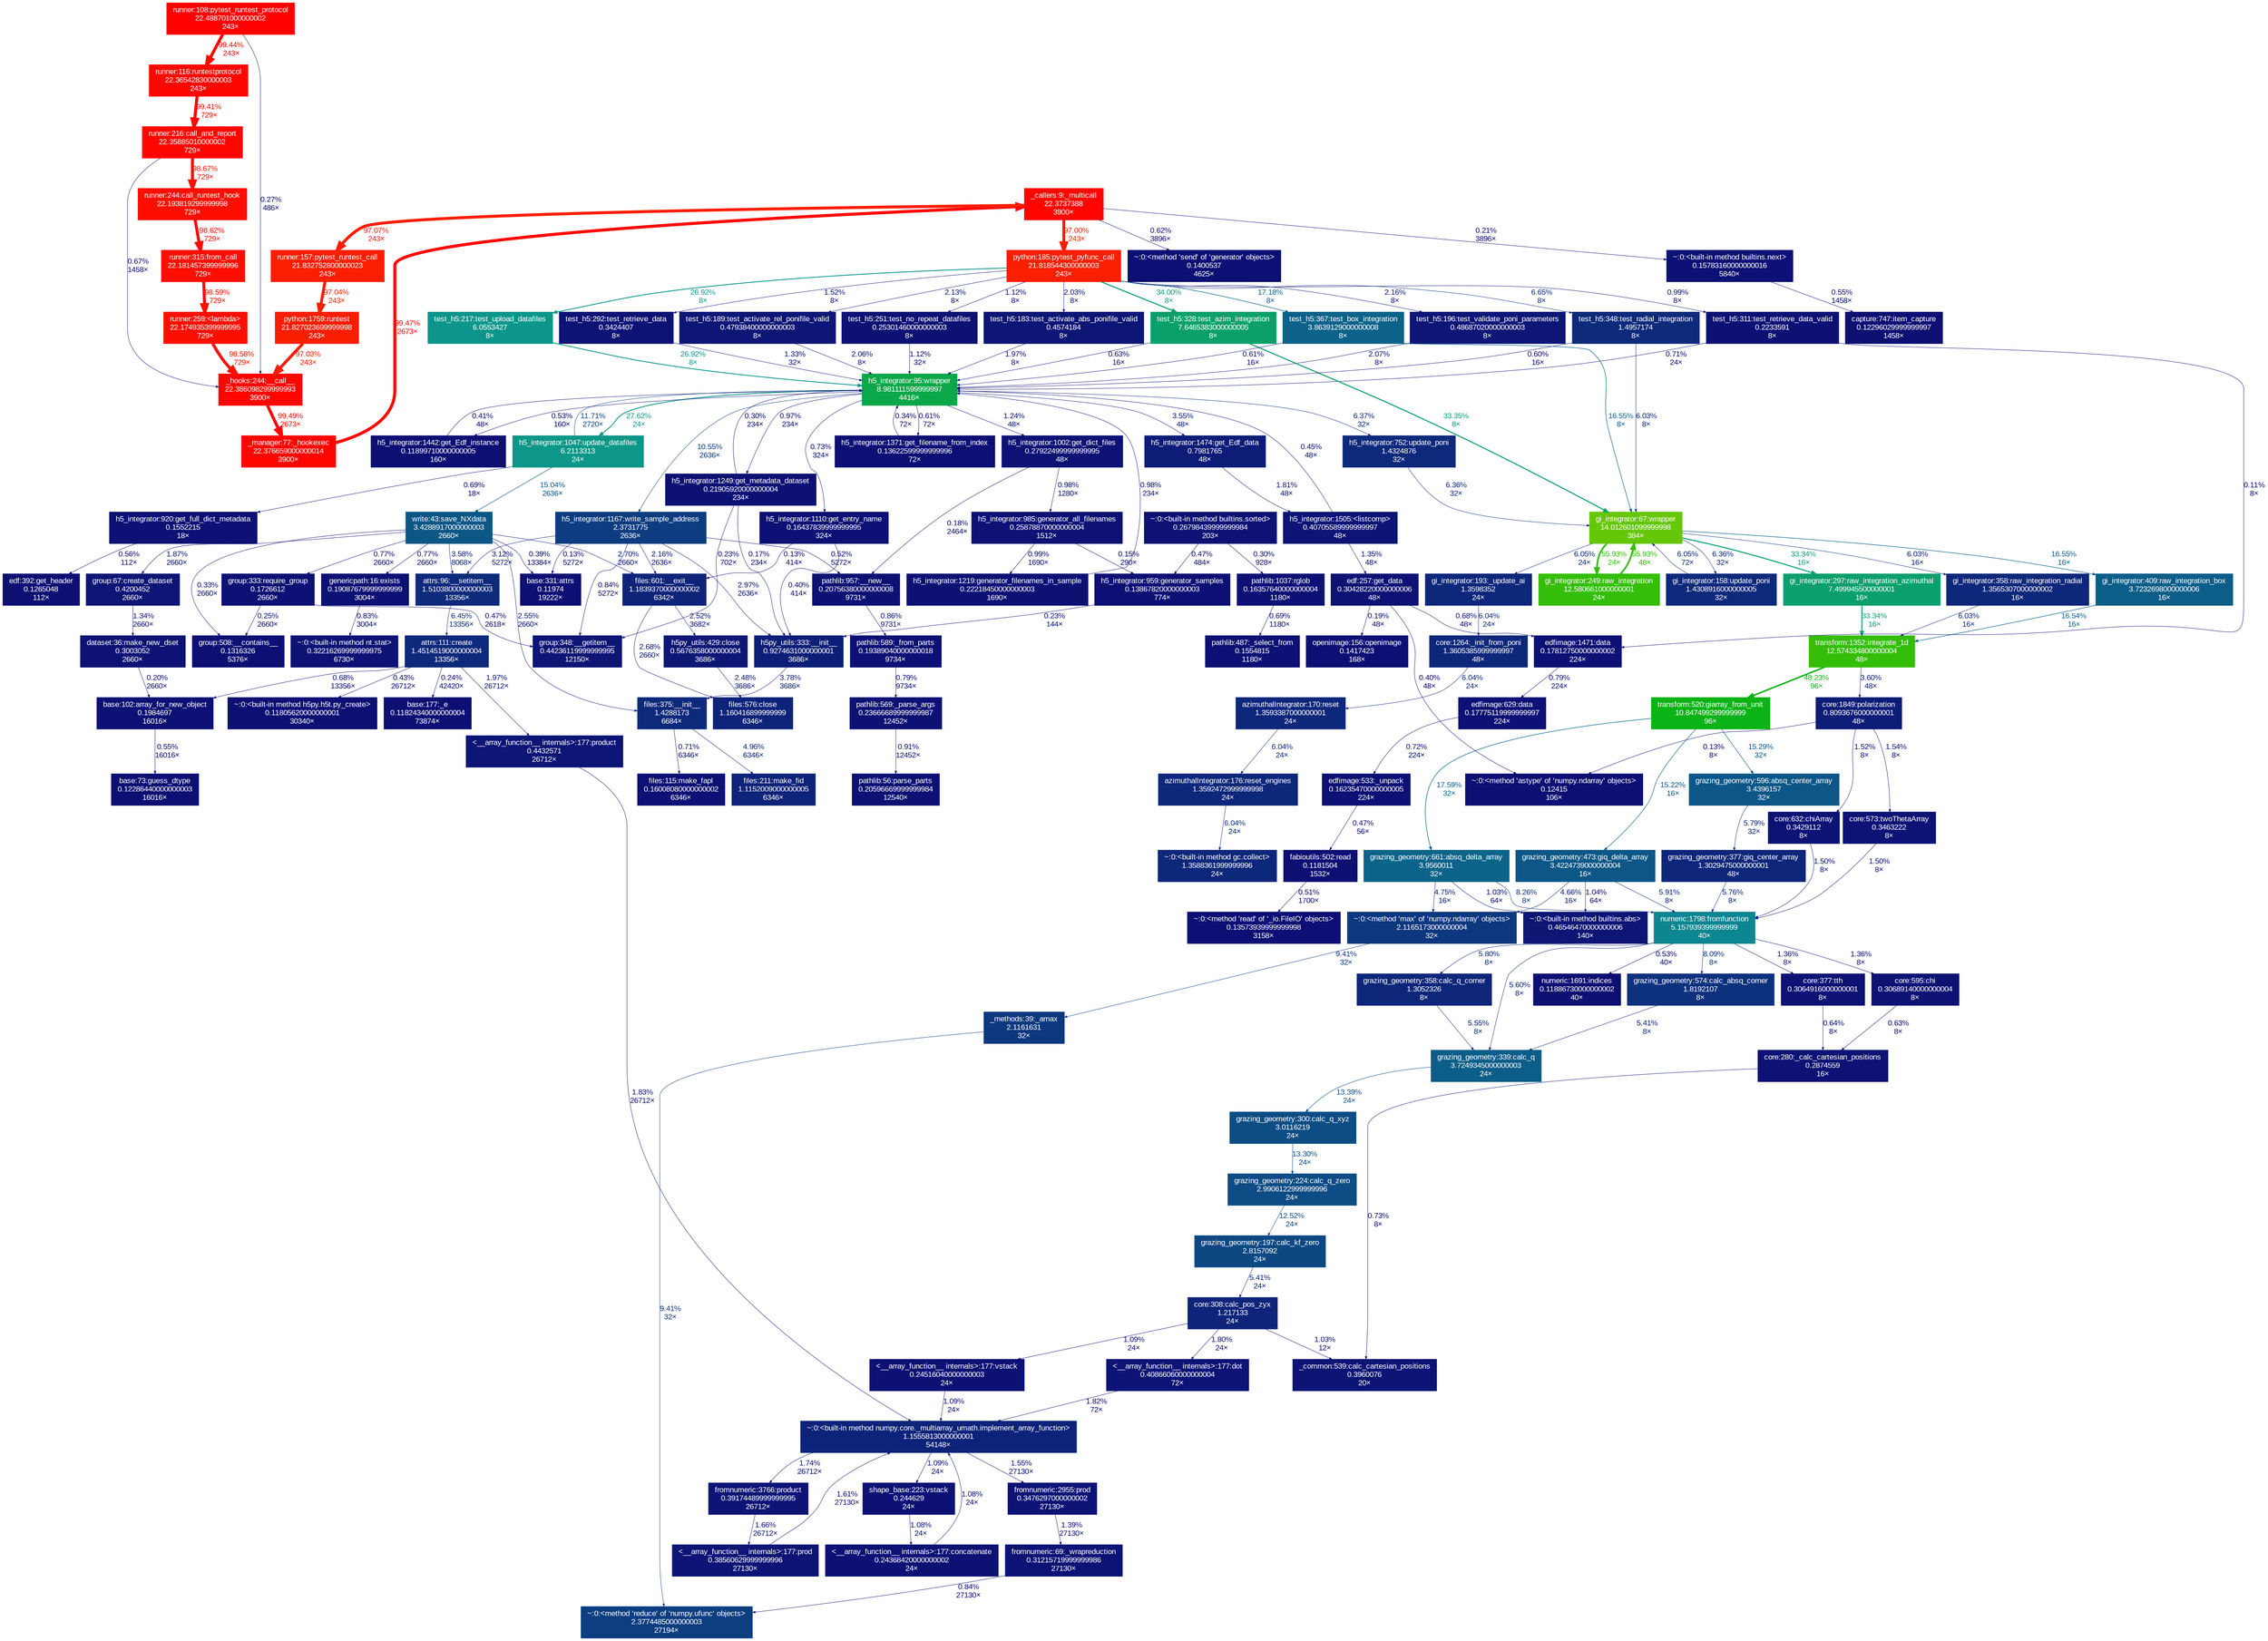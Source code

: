 digraph {
	graph [fontname=Arial, nodesep=0.125, ranksep=0.25];
	node [fontcolor=white, fontname=Arial, height=0, shape=box, style=filled, width=0];
	edge [fontname=Arial];
	67 [color="#0d1174", fontcolor="#ffffff", fontsize="10.00", label="pathlib:56:parse_parts\n0.20596669999999984\n12540×", tooltip="C:\\ProgramData\\Anaconda3\\envs\\edgar\\lib\\pathlib.py"];
	68 [color="#0d1174", fontcolor="#ffffff", fontsize="10.00", label="pathlib:569:_parse_args\n0.23666689999999987\n12452×", tooltip="C:\\ProgramData\\Anaconda3\\envs\\edgar\\lib\\pathlib.py"];
	68 -> 67 [arrowsize="0.35", color="#0d1174", fontcolor="#0d1174", fontsize="10.00", label="0.91%\n12452×", labeldistance="0.50", penwidth="0.50"];
	69 [color="#0d1074", fontcolor="#ffffff", fontsize="10.00", label="pathlib:1037:rglob\n0.16357640000000004\n1180×", tooltip="C:\\ProgramData\\Anaconda3\\envs\\edgar\\lib\\pathlib.py"];
	69 -> 114 [arrowsize="0.35", color="#0d1074", fontcolor="#0d1074", fontsize="10.00", label="0.69%\n1180×", labeldistance="0.50", penwidth="0.50"];
	80 [color="#ff0000", fontcolor="#ffffff", fontsize="10.00", label="runner:108:pytest_runtest_protocol\n22.488701000000002\n243×", tooltip="C:\\ProgramData\\Anaconda3\\envs\\edgar\\lib\\site-packages\\_pytest\\runner.py"];
	80 -> 231 [arrowsize="0.35", color="#0d0e73", fontcolor="#0d0e73", fontsize="10.00", label="0.27%\n486×", labeldistance="0.50", penwidth="0.50"];
	80 -> 278 [arrowsize="1.00", color="#fe0600", fontcolor="#fe0600", fontsize="10.00", label="99.44%\n243×", labeldistance="3.98", penwidth="3.98"];
	86 [color="#0d1074", fontcolor="#ffffff", fontsize="10.00", label="pathlib:589:_from_parts\n0.19389040000000018\n9734×", tooltip="C:\\ProgramData\\Anaconda3\\envs\\edgar\\lib\\pathlib.py"];
	86 -> 68 [arrowsize="0.35", color="#0d1074", fontcolor="#0d1074", fontsize="10.00", label="0.79%\n9734×", labeldistance="0.50", penwidth="0.50"];
	87 [color="#0d1174", fontcolor="#ffffff", fontsize="10.00", label="pathlib:957:__new__\n0.20756380000000008\n9731×", tooltip="C:\\ProgramData\\Anaconda3\\envs\\edgar\\lib\\pathlib.py"];
	87 -> 86 [arrowsize="0.35", color="#0d1074", fontcolor="#0d1074", fontsize="10.00", label="0.86%\n9731×", labeldistance="0.50", penwidth="0.50"];
	101 [color="#0d1375", fontcolor="#ffffff", fontsize="10.00", label="~:0:<built-in method nt.stat>\n0.32216269999999975\n6730×", tooltip="~"];
	114 [color="#0d1074", fontcolor="#ffffff", fontsize="10.00", label="pathlib:487:_select_from\n0.1554815\n1180×", tooltip="C:\\ProgramData\\Anaconda3\\envs\\edgar\\lib\\pathlib.py"];
	121 [color="#0d1074", fontcolor="#ffffff", fontsize="10.00", label="h5_integrator:920:get_full_dict_metadata\n0.1552215\n18×", tooltip="C:\\Users\\edgar1993a\\Work Folders\\Documents\\Python\\pyxscat\\pyxscat\\h5_integrator.py"];
	121 -> 485 [arrowsize="0.35", color="#0d0f73", fontcolor="#0d0f73", fontsize="10.00", label="0.56%\n112×", labeldistance="0.50", penwidth="0.50"];
	124 [color="#0d1675", fontcolor="#ffffff", fontsize="10.00", label="test_h5:189:test_activate_rel_ponifile_valid\n0.47938400000000003\n8×", tooltip="C:\\Users\\edgar1993a\\Work Folders\\Documents\\Python\\pyxscat\\pyxscat\\test\\test_h5.py"];
	124 -> 156 [arrowsize="0.35", color="#0d1575", fontcolor="#0d1575", fontsize="10.00", label="2.06%\n8×", labeldistance="0.50", penwidth="0.50"];
	125 [color="#0d3d80", fontcolor="#ffffff", fontsize="10.00", label="h5_integrator:1167:write_sample_address\n2.3731775\n2636×", tooltip="C:\\Users\\edgar1993a\\Work Folders\\Documents\\Python\\pyxscat\\pyxscat\\h5_integrator.py"];
	125 -> 87 [arrowsize="0.35", color="#0d0f73", fontcolor="#0d0f73", fontsize="10.00", label="0.52%\n5272×", labeldistance="0.50", penwidth="0.50"];
	125 -> 472 [arrowsize="0.35", color="#0d1977", fontcolor="#0d1977", fontsize="10.00", label="2.97%\n2636×", labeldistance="0.50", penwidth="0.50"];
	125 -> 587 [arrowsize="0.35", color="#0d1074", fontcolor="#0d1074", fontsize="10.00", label="0.84%\n5272×", labeldistance="0.50", penwidth="0.50"];
	125 -> 666 [arrowsize="0.35", color="#0d0d73", fontcolor="#0d0d73", fontsize="10.00", label="0.13%\n5272×", labeldistance="0.50", penwidth="0.50"];
	125 -> 723 [arrowsize="0.35", color="#0d1676", fontcolor="#0d1676", fontsize="10.00", label="2.16%\n2636×", labeldistance="0.50", penwidth="0.50"];
	125 -> 745 [arrowsize="0.35", color="#0d1a77", fontcolor="#0d1a77", fontsize="10.00", label="3.12%\n5272×", labeldistance="0.50", penwidth="0.50"];
	131 [color="#0d1274", fontcolor="#ffffff", fontsize="10.00", label="h5_integrator:1002:get_dict_files\n0.27922499999999995\n48×", tooltip="C:\\Users\\edgar1993a\\Work Folders\\Documents\\Python\\pyxscat\\pyxscat\\h5_integrator.py"];
	131 -> 87 [arrowsize="0.35", color="#0d0d73", fontcolor="#0d0d73", fontsize="10.00", label="0.18%\n2464×", labeldistance="0.50", penwidth="0.50"];
	131 -> 756 [arrowsize="0.35", color="#0d1174", fontcolor="#0d1174", fontsize="10.00", label="0.98%\n1280×", labeldistance="0.50", penwidth="0.50"];
	139 [color="#0d1074", fontcolor="#ffffff", fontsize="10.00", label="h5_integrator:1110:get_entry_name\n0.16437839999999995\n324×", tooltip="C:\\Users\\edgar1993a\\Work Folders\\Documents\\Python\\pyxscat\\pyxscat\\h5_integrator.py"];
	139 -> 472 [arrowsize="0.35", color="#0d0e73", fontcolor="#0d0e73", fontsize="10.00", label="0.40%\n414×", labeldistance="0.50", penwidth="0.50"];
	139 -> 723 [arrowsize="0.35", color="#0d0d73", fontcolor="#0d0d73", fontsize="10.00", label="0.13%\n414×", labeldistance="0.50", penwidth="0.50"];
	156 [color="#0ba84a", fontcolor="#ffffff", fontsize="10.00", label="h5_integrator:95:wrapper\n8.981111599999997\n4416×", tooltip="C:\\Users\\edgar1993a\\Work Folders\\Documents\\Python\\pyxscat\\pyxscat\\h5_integrator.py"];
	156 -> 125 [arrowsize="0.35", color="#0d3d80", fontcolor="#0d3d80", fontsize="10.00", label="10.55%\n2636×", labeldistance="0.50", penwidth="0.50"];
	156 -> 131 [arrowsize="0.35", color="#0d1274", fontcolor="#0d1274", fontsize="10.00", label="1.24%\n48×", labeldistance="0.50", penwidth="0.50"];
	156 -> 139 [arrowsize="0.35", color="#0d1074", fontcolor="#0d1074", fontsize="10.00", label="0.73%\n324×", labeldistance="0.50", penwidth="0.50"];
	156 -> 165 [arrowsize="0.53", color="#0c9788", fontcolor="#0c9788", fontsize="10.00", label="27.62%\n24×", labeldistance="1.10", penwidth="1.10"];
	156 -> 166 [arrowsize="0.35", color="#0d0f73", fontcolor="#0d0f73", fontsize="10.00", label="0.53%\n160×", labeldistance="0.50", penwidth="0.50"];
	156 -> 167 [arrowsize="0.35", color="#0d1c77", fontcolor="#0d1c77", fontsize="10.00", label="3.55%\n48×", labeldistance="0.50", penwidth="0.50"];
	156 -> 605 [arrowsize="0.35", color="#0d297b", fontcolor="#0d297b", fontsize="10.00", label="6.37%\n32×", labeldistance="0.50", penwidth="0.50"];
	156 -> 613 [arrowsize="0.35", color="#0d0f74", fontcolor="#0d0f74", fontsize="10.00", label="0.61%\n72×", labeldistance="0.50", penwidth="0.50"];
	156 -> 743 [arrowsize="0.35", color="#0d1174", fontcolor="#0d1174", fontsize="10.00", label="0.97%\n234×", labeldistance="0.50", penwidth="0.50"];
	157 [color="#66c708", fontcolor="#ffffff", fontsize="10.00", label="gi_integrator:67:wrapper\n14.012601099999998\n384×", tooltip="C:\\Users\\edgar1993a\\Work Folders\\Documents\\Python\\pyxscat\\pyxscat\\gi_integrator.py"];
	157 -> 164 [arrowsize="0.35", color="#0d277b", fontcolor="#0d277b", fontsize="10.00", label="6.05%\n24×", labeldistance="0.50", penwidth="0.50"];
	157 -> 168 [arrowsize="0.58", color="#0b9f6e", fontcolor="#0b9f6e", fontsize="10.00", label="33.34%\n16×", labeldistance="1.33", penwidth="1.33"];
	157 -> 169 [arrowsize="0.35", color="#0d277a", fontcolor="#0d277a", fontsize="10.00", label="6.03%\n16×", labeldistance="0.50", penwidth="0.50"];
	157 -> 170 [arrowsize="0.41", color="#0c5e88", fontcolor="#0c5e88", fontsize="10.00", label="16.55%\n16×", labeldistance="0.66", penwidth="0.66"];
	157 -> 514 [arrowsize="0.75", color="#34be09", fontcolor="#34be09", fontsize="10.00", label="55.93%\n24×", labeldistance="2.24", penwidth="2.24"];
	157 -> 782 [arrowsize="0.35", color="#0d297b", fontcolor="#0d297b", fontsize="10.00", label="6.36%\n32×", labeldistance="0.50", penwidth="0.50"];
	164 [color="#0d277b", fontcolor="#ffffff", fontsize="10.00", label="gi_integrator:193:_update_ai\n1.3598352\n24×", tooltip="C:\\Users\\edgar1993a\\Work Folders\\Documents\\Python\\pyxscat\\pyxscat\\gi_integrator.py"];
	164 -> 775 [arrowsize="0.35", color="#0d277b", fontcolor="#0d277b", fontsize="10.00", label="6.04%\n24×", labeldistance="0.50", penwidth="0.50"];
	165 [color="#0c9788", fontcolor="#ffffff", fontsize="10.00", label="h5_integrator:1047:update_datafiles\n6.2113313\n24×", tooltip="C:\\Users\\edgar1993a\\Work Folders\\Documents\\Python\\pyxscat\\pyxscat\\h5_integrator.py"];
	165 -> 121 [arrowsize="0.35", color="#0d1074", fontcolor="#0d1074", fontsize="10.00", label="0.69%\n18×", labeldistance="0.50", penwidth="0.50"];
	165 -> 156 [arrowsize="0.35", color="#0d4382", fontcolor="#0d4382", fontsize="10.00", label="11.71%\n2720×", labeldistance="0.50", penwidth="0.50"];
	165 -> 735 [arrowsize="0.39", color="#0c5686", fontcolor="#0c5686", fontsize="10.00", label="15.04%\n2636×", labeldistance="0.60", penwidth="0.60"];
	166 [color="#0d0f73", fontcolor="#ffffff", fontsize="10.00", label="h5_integrator:1442:get_Edf_instance\n0.11899710000000005\n160×", tooltip="C:\\Users\\edgar1993a\\Work Folders\\Documents\\Python\\pyxscat\\pyxscat\\h5_integrator.py"];
	166 -> 156 [arrowsize="0.35", color="#0d0e73", fontcolor="#0d0e73", fontsize="10.00", label="0.41%\n48×", labeldistance="0.50", penwidth="0.50"];
	167 [color="#0d1c77", fontcolor="#ffffff", fontsize="10.00", label="h5_integrator:1474:get_Edf_data\n0.7981765\n48×", tooltip="C:\\Users\\edgar1993a\\Work Folders\\Documents\\Python\\pyxscat\\pyxscat\\h5_integrator.py"];
	167 -> 765 [arrowsize="0.35", color="#0d1475", fontcolor="#0d1475", fontsize="10.00", label="1.81%\n48×", labeldistance="0.50", penwidth="0.50"];
	168 [color="#0b9f6e", fontcolor="#ffffff", fontsize="10.00", label="gi_integrator:297:raw_integration_azimuthal\n7.499945500000001\n16×", tooltip="C:\\Users\\edgar1993a\\Work Folders\\Documents\\Python\\pyxscat\\pyxscat\\gi_integrator.py"];
	168 -> 540 [arrowsize="0.58", color="#0b9f6e", fontcolor="#0b9f6e", fontsize="10.00", label="33.34%\n16×", labeldistance="1.33", penwidth="1.33"];
	169 [color="#0d277a", fontcolor="#ffffff", fontsize="10.00", label="gi_integrator:358:raw_integration_radial\n1.3565307000000002\n16×", tooltip="C:\\Users\\edgar1993a\\Work Folders\\Documents\\Python\\pyxscat\\pyxscat\\gi_integrator.py"];
	169 -> 540 [arrowsize="0.35", color="#0d277a", fontcolor="#0d277a", fontsize="10.00", label="6.03%\n16×", labeldistance="0.50", penwidth="0.50"];
	170 [color="#0c5e88", fontcolor="#ffffff", fontsize="10.00", label="gi_integrator:409:raw_integration_box\n3.7232698000000006\n16×", tooltip="C:\\Users\\edgar1993a\\Work Folders\\Documents\\Python\\pyxscat\\pyxscat\\gi_integrator.py"];
	170 -> 540 [arrowsize="0.41", color="#0c5e88", fontcolor="#0c5e88", fontsize="10.00", label="16.54%\n16×", labeldistance="0.66", penwidth="0.66"];
	230 [color="#fe0500", fontcolor="#ffffff", fontsize="10.00", label="_manager:77:_hookexec\n22.376659000000014\n3900×", tooltip="C:\\ProgramData\\Anaconda3\\envs\\edgar\\lib\\site-packages\\pluggy\\_manager.py"];
	230 -> 232 [arrowsize="1.00", color="#fe0500", fontcolor="#fe0500", fontsize="10.00", label="99.47%\n2673×", labeldistance="3.98", penwidth="3.98"];
	231 [color="#fe0500", fontcolor="#ffffff", fontsize="10.00", label="_hooks:244:__call__\n22.386098299999993\n3900×", tooltip="C:\\ProgramData\\Anaconda3\\envs\\edgar\\lib\\site-packages\\pluggy\\_hooks.py"];
	231 -> 230 [arrowsize="1.00", color="#fe0500", fontcolor="#fe0500", fontsize="10.00", label="99.49%\n2673×", labeldistance="3.98", penwidth="3.98"];
	232 [color="#fe0500", fontcolor="#ffffff", fontsize="10.00", label="_callers:9:_multicall\n22.3737388\n3900×", tooltip="C:\\ProgramData\\Anaconda3\\envs\\edgar\\lib\\site-packages\\pluggy\\_callers.py"];
	232 -> 260 [arrowsize="0.98", color="#fa1f01", fontcolor="#fa1f01", fontsize="10.00", label="97.00%\n243×", labeldistance="3.88", penwidth="3.88"];
	232 -> 331 [arrowsize="0.99", color="#fb1e01", fontcolor="#fb1e01", fontsize="10.00", label="97.07%\n243×", labeldistance="3.88", penwidth="3.88"];
	232 -> 359 [arrowsize="0.35", color="#0d0e73", fontcolor="#0d0e73", fontsize="10.00", label="0.21%\n3896×", labeldistance="0.50", penwidth="0.50"];
	232 -> 360 [arrowsize="0.35", color="#0d0f74", fontcolor="#0d0f74", fontsize="10.00", label="0.62%\n3896×", labeldistance="0.50", penwidth="0.50"];
	240 [color="#fe0600", fontcolor="#ffffff", fontsize="10.00", label="runner:216:call_and_report\n22.35885010000002\n729×", tooltip="C:\\ProgramData\\Anaconda3\\envs\\edgar\\lib\\site-packages\\_pytest\\runner.py"];
	240 -> 231 [arrowsize="0.35", color="#0d1074", fontcolor="#0d1074", fontsize="10.00", label="0.67%\n1458×", labeldistance="0.50", penwidth="0.50"];
	240 -> 279 [arrowsize="0.99", color="#fd0e00", fontcolor="#fd0e00", fontsize="10.00", label="98.67%\n729×", labeldistance="3.95", penwidth="3.95"];
	241 [color="#fd0f00", fontcolor="#ffffff", fontsize="10.00", label="runner:259:<lambda>\n22.174935399999995\n729×", tooltip="C:\\ProgramData\\Anaconda3\\envs\\edgar\\lib\\site-packages\\_pytest\\runner.py"];
	241 -> 231 [arrowsize="0.99", color="#fd0f00", fontcolor="#fd0f00", fontsize="10.00", label="98.58%\n729×", labeldistance="3.94", penwidth="3.94"];
	242 [color="#fa1e01", fontcolor="#ffffff", fontsize="10.00", label="python:1759:runtest\n21.827023699999998\n243×", tooltip="C:\\ProgramData\\Anaconda3\\envs\\edgar\\lib\\site-packages\\_pytest\\python.py"];
	242 -> 231 [arrowsize="0.99", color="#fa1e01", fontcolor="#fa1e01", fontsize="10.00", label="97.03%\n243×", labeldistance="3.88", penwidth="3.88"];
	260 [color="#fa1f01", fontcolor="#ffffff", fontsize="10.00", label="python:185:pytest_pyfunc_call\n21.818544300000003\n243×", tooltip="C:\\ProgramData\\Anaconda3\\envs\\edgar\\lib\\site-packages\\_pytest\\python.py"];
	260 -> 124 [arrowsize="0.35", color="#0d1675", fontcolor="#0d1675", fontsize="10.00", label="2.13%\n8×", labeldistance="0.50", penwidth="0.50"];
	260 -> 463 [arrowsize="0.35", color="#0d1174", fontcolor="#0d1174", fontsize="10.00", label="1.12%\n8×", labeldistance="0.50", penwidth="0.50"];
	260 -> 753 [arrowsize="0.35", color="#0d1575", fontcolor="#0d1575", fontsize="10.00", label="2.03%\n8×", labeldistance="0.50", penwidth="0.50"];
	260 -> 754 [arrowsize="0.35", color="#0d1676", fontcolor="#0d1676", fontsize="10.00", label="2.16%\n8×", labeldistance="0.50", penwidth="0.50"];
	260 -> 757 [arrowsize="0.52", color="#0c968b", fontcolor="#0c968b", fontsize="10.00", label="26.92%\n8×", labeldistance="1.08", penwidth="1.08"];
	260 -> 766 [arrowsize="0.35", color="#0d1375", fontcolor="#0d1375", fontsize="10.00", label="1.52%\n8×", labeldistance="0.50", penwidth="0.50"];
	260 -> 767 [arrowsize="0.35", color="#0d1174", fontcolor="#0d1174", fontsize="10.00", label="0.99%\n8×", labeldistance="0.50", penwidth="0.50"];
	260 -> 768 [arrowsize="0.58", color="#0ba06a", fontcolor="#0ba06a", fontsize="10.00", label="34.00%\n8×", labeldistance="1.36", penwidth="1.36"];
	260 -> 769 [arrowsize="0.35", color="#0d2a7b", fontcolor="#0d2a7b", fontsize="10.00", label="6.65%\n8×", labeldistance="0.50", penwidth="0.50"];
	260 -> 770 [arrowsize="0.41", color="#0c6289", fontcolor="#0c6289", fontsize="10.00", label="17.18%\n8×", labeldistance="0.69", penwidth="0.69"];
	278 [color="#fe0600", fontcolor="#ffffff", fontsize="10.00", label="runner:116:runtestprotocol\n22.36542830000003\n243×", tooltip="C:\\ProgramData\\Anaconda3\\envs\\edgar\\lib\\site-packages\\_pytest\\runner.py"];
	278 -> 240 [arrowsize="1.00", color="#fe0600", fontcolor="#fe0600", fontsize="10.00", label="99.41%\n729×", labeldistance="3.98", penwidth="3.98"];
	279 [color="#fd0e00", fontcolor="#ffffff", fontsize="10.00", label="runner:244:call_runtest_hook\n22.193819299999998\n729×", tooltip="C:\\ProgramData\\Anaconda3\\envs\\edgar\\lib\\site-packages\\_pytest\\runner.py"];
	279 -> 334 [arrowsize="0.99", color="#fd0e00", fontcolor="#fd0e00", fontsize="10.00", label="98.62%\n729×", labeldistance="3.94", penwidth="3.94"];
	311 [color="#0d0f73", fontcolor="#ffffff", fontsize="10.00", label="capture:747:item_capture\n0.12296029999999997\n1458×", tooltip="C:\\ProgramData\\Anaconda3\\envs\\edgar\\lib\\site-packages\\_pytest\\capture.py"];
	331 [color="#fb1e01", fontcolor="#ffffff", fontsize="10.00", label="runner:157:pytest_runtest_call\n21.832752800000023\n243×", tooltip="C:\\ProgramData\\Anaconda3\\envs\\edgar\\lib\\site-packages\\_pytest\\runner.py"];
	331 -> 242 [arrowsize="0.99", color="#fa1e01", fontcolor="#fa1e01", fontsize="10.00", label="97.04%\n243×", labeldistance="3.88", penwidth="3.88"];
	334 [color="#fd0e00", fontcolor="#ffffff", fontsize="10.00", label="runner:315:from_call\n22.181457399999996\n729×", tooltip="C:\\ProgramData\\Anaconda3\\envs\\edgar\\lib\\site-packages\\_pytest\\runner.py"];
	334 -> 241 [arrowsize="0.99", color="#fd0f00", fontcolor="#fd0f00", fontsize="10.00", label="98.59%\n729×", labeldistance="3.94", penwidth="3.94"];
	359 [color="#0d1074", fontcolor="#ffffff", fontsize="10.00", label="~:0:<built-in method builtins.next>\n0.15783160000000016\n5840×", tooltip="~"];
	359 -> 311 [arrowsize="0.35", color="#0d0f73", fontcolor="#0d0f73", fontsize="10.00", label="0.55%\n1458×", labeldistance="0.50", penwidth="0.50"];
	360 [color="#0d0f74", fontcolor="#ffffff", fontsize="10.00", label="~:0:<method 'send' of 'generator' objects>\n0.1400537\n4625×", tooltip="~"];
	410 [color="#0d1074", fontcolor="#ffffff", fontsize="10.00", label="genericpath:16:exists\n0.19087679999999999\n3004×", tooltip="C:\\ProgramData\\Anaconda3\\envs\\edgar\\lib\\genericpath.py"];
	410 -> 101 [arrowsize="0.35", color="#0d1074", fontcolor="#0d1074", fontsize="10.00", label="0.83%\n3004×", labeldistance="0.50", penwidth="0.50"];
	438 [color="#0d0f74", fontcolor="#ffffff", fontsize="10.00", label="~:0:<method 'read' of '_io.FileIO' objects>\n0.13573939999999998\n3158×", tooltip="~"];
	439 [color="#0d0f73", fontcolor="#ffffff", fontsize="10.00", label="fabioutils:502:read\n0.1181504\n1532×", tooltip="C:\\ProgramData\\Anaconda3\\envs\\edgar\\lib\\site-packages\\fabio\\fabioutils.py"];
	439 -> 438 [arrowsize="0.35", color="#0d0f73", fontcolor="#0d0f73", fontsize="10.00", label="0.51%\n1700×", labeldistance="0.50", penwidth="0.50"];
	443 [color="#0d1074", fontcolor="#ffffff", fontsize="10.00", label="edfimage:533:_unpack\n0.16235470000000005\n224×", tooltip="C:\\ProgramData\\Anaconda3\\envs\\edgar\\lib\\site-packages\\fabio\\edfimage.py"];
	443 -> 439 [arrowsize="0.35", color="#0d0f73", fontcolor="#0d0f73", fontsize="10.00", label="0.47%\n56×", labeldistance="0.50", penwidth="0.50"];
	463 [color="#0d1174", fontcolor="#ffffff", fontsize="10.00", label="test_h5:251:test_no_repeat_datafiles\n0.25301460000000003\n8×", tooltip="C:\\Users\\edgar1993a\\Work Folders\\Documents\\Python\\pyxscat\\pyxscat\\test\\test_h5.py"];
	463 -> 156 [arrowsize="0.35", color="#0d1174", fontcolor="#0d1174", fontsize="10.00", label="1.12%\n32×", labeldistance="0.50", penwidth="0.50"];
	468 [color="#0d1375", fontcolor="#ffffff", fontsize="10.00", label="core:573:twoThetaArray\n0.3463222\n8×", tooltip="C:\\ProgramData\\Anaconda3\\envs\\edgar\\lib\\site-packages\\pyFAI\\geometry\\core.py"];
	468 -> 1113 [arrowsize="0.35", color="#0d1375", fontcolor="#0d1375", fontsize="10.00", label="1.50%\n8×", labeldistance="0.50", penwidth="0.50"];
	469 [color="#0d1375", fontcolor="#ffffff", fontsize="10.00", label="core:632:chiArray\n0.3429112\n8×", tooltip="C:\\ProgramData\\Anaconda3\\envs\\edgar\\lib\\site-packages\\pyFAI\\geometry\\core.py"];
	469 -> 1113 [arrowsize="0.35", color="#0d1375", fontcolor="#0d1375", fontsize="10.00", label="1.50%\n8×", labeldistance="0.50", penwidth="0.50"];
	470 [color="#0d1c77", fontcolor="#ffffff", fontsize="10.00", label="core:1849:polarization\n0.8093676000000001\n48×", tooltip="C:\\ProgramData\\Anaconda3\\envs\\edgar\\lib\\site-packages\\pyFAI\\geometry\\core.py"];
	470 -> 468 [arrowsize="0.35", color="#0d1375", fontcolor="#0d1375", fontsize="10.00", label="1.54%\n8×", labeldistance="0.50", penwidth="0.50"];
	470 -> 469 [arrowsize="0.35", color="#0d1375", fontcolor="#0d1375", fontsize="10.00", label="1.52%\n8×", labeldistance="0.50", penwidth="0.50"];
	470 -> 1104 [arrowsize="0.35", color="#0d0d73", fontcolor="#0d0d73", fontsize="10.00", label="0.13%\n8×", labeldistance="0.50", penwidth="0.50"];
	472 [color="#0d1e78", fontcolor="#ffffff", fontsize="10.00", label="h5py_utils:333:__init__\n0.9274631000000001\n3686×", tooltip="C:\\ProgramData\\Anaconda3\\envs\\edgar\\lib\\site-packages\\silx\\io\\h5py_utils.py"];
	472 -> 569 [arrowsize="0.35", color="#0d1d78", fontcolor="#0d1d78", fontsize="10.00", label="3.78%\n3686×", labeldistance="0.50", penwidth="0.50"];
	477 [color="#0d277b", fontcolor="#ffffff", fontsize="10.00", label="azimuthalIntegrator:176:reset_engines\n1.3592472999999998\n24×", tooltip="C:\\ProgramData\\Anaconda3\\envs\\edgar\\lib\\site-packages\\pyFAI\\azimuthalIntegrator.py"];
	477 -> 991 [arrowsize="0.35", color="#0d277a", fontcolor="#0d277a", fontsize="10.00", label="6.04%\n24×", labeldistance="0.50", penwidth="0.50"];
	483 [color="#0d1375", fontcolor="#ffffff", fontsize="10.00", label="fromnumeric:69:_wrapreduction\n0.31215719999999986\n27130×", tooltip="C:\\ProgramData\\Anaconda3\\envs\\edgar\\lib\\site-packages\\numpy\\core\\fromnumeric.py"];
	483 -> 812 [arrowsize="0.35", color="#0d1074", fontcolor="#0d1074", fontsize="10.00", label="0.84%\n27130×", labeldistance="0.50", penwidth="0.50"];
	485 [color="#0d0f73", fontcolor="#ffffff", fontsize="10.00", label="edf:392:get_header\n0.1265048\n112×", tooltip="C:\\Users\\edgar1993a\\Work Folders\\Documents\\Python\\pyxscat\\pyxscat\\edf.py"];
	514 [color="#34be09", fontcolor="#ffffff", fontsize="10.00", label="gi_integrator:249:raw_integration\n12.580661000000001\n24×", tooltip="C:\\Users\\edgar1993a\\Work Folders\\Documents\\Python\\pyxscat\\pyxscat\\gi_integrator.py"];
	514 -> 157 [arrowsize="0.75", color="#34be09", fontcolor="#34be09", fontsize="10.00", label="55.93%\n48×", labeldistance="2.24", penwidth="2.24"];
	540 [color="#34be09", fontcolor="#ffffff", fontsize="10.00", label="transform:1352:integrate_1d\n12.574334800000004\n48×", tooltip="C:\\ProgramData\\Anaconda3\\envs\\edgar\\lib\\site-packages\\pygix\\transform.py"];
	540 -> 470 [arrowsize="0.35", color="#0d1c77", fontcolor="#0d1c77", fontsize="10.00", label="3.60%\n48×", labeldistance="0.50", penwidth="0.50"];
	540 -> 1171 [arrowsize="0.69", color="#0ab316", fontcolor="#0ab316", fontsize="10.00", label="48.23%\n96×", labeldistance="1.93", penwidth="1.93"];
	569 [color="#0d297b", fontcolor="#ffffff", fontsize="10.00", label="files:375:__init__\n1.4288173\n6684×", tooltip="C:\\ProgramData\\Anaconda3\\envs\\edgar\\lib\\site-packages\\h5py\\_hl\\files.py"];
	569 -> 664 [arrowsize="0.35", color="#0d2279", fontcolor="#0d2279", fontsize="10.00", label="4.96%\n6346×", labeldistance="0.50", penwidth="0.50"];
	569 -> 733 [arrowsize="0.35", color="#0d1074", fontcolor="#0d1074", fontsize="10.00", label="0.71%\n6346×", labeldistance="0.50", penwidth="0.50"];
	583 [color="#0d0f73", fontcolor="#ffffff", fontsize="10.00", label="base:73:guess_dtype\n0.12286440000000003\n16016×", tooltip="C:\\ProgramData\\Anaconda3\\envs\\edgar\\lib\\site-packages\\h5py\\_hl\\base.py"];
	584 [color="#0d1074", fontcolor="#ffffff", fontsize="10.00", label="base:102:array_for_new_object\n0.1984697\n16016×", tooltip="C:\\ProgramData\\Anaconda3\\envs\\edgar\\lib\\site-packages\\h5py\\_hl\\base.py"];
	584 -> 583 [arrowsize="0.35", color="#0d0f73", fontcolor="#0d0f73", fontsize="10.00", label="0.55%\n16016×", labeldistance="0.50", penwidth="0.50"];
	585 [color="#0d0f73", fontcolor="#ffffff", fontsize="10.00", label="base:177:_e\n0.11824340000000004\n73874×", tooltip="C:\\ProgramData\\Anaconda3\\envs\\edgar\\lib\\site-packages\\h5py\\_hl\\base.py"];
	587 [color="#0d1575", fontcolor="#ffffff", fontsize="10.00", label="group:348:__getitem__\n0.44236119999999995\n12150×", tooltip="C:\\ProgramData\\Anaconda3\\envs\\edgar\\lib\\site-packages\\h5py\\_hl\\group.py"];
	588 [color="#0d297b", fontcolor="#ffffff", fontsize="10.00", label="attrs:111:create\n1.4514519000000004\n13356×", tooltip="C:\\ProgramData\\Anaconda3\\envs\\edgar\\lib\\site-packages\\h5py\\_hl\\attrs.py"];
	588 -> 584 [arrowsize="0.35", color="#0d1074", fontcolor="#0d1074", fontsize="10.00", label="0.68%\n13356×", labeldistance="0.50", penwidth="0.50"];
	588 -> 585 [arrowsize="0.35", color="#0d0e73", fontcolor="#0d0e73", fontsize="10.00", label="0.24%\n42420×", labeldistance="0.50", penwidth="0.50"];
	588 -> 708 [arrowsize="0.35", color="#0d1575", fontcolor="#0d1575", fontsize="10.00", label="1.97%\n26712×", labeldistance="0.50", penwidth="0.50"];
	588 -> 829 [arrowsize="0.35", color="#0d0f73", fontcolor="#0d0f73", fontsize="10.00", label="0.43%\n26712×", labeldistance="0.50", penwidth="0.50"];
	599 [color="#0d1274", fontcolor="#ffffff", fontsize="10.00", label="dataset:36:make_new_dset\n0.3003052\n2660×", tooltip="C:\\ProgramData\\Anaconda3\\envs\\edgar\\lib\\site-packages\\h5py\\_hl\\dataset.py"];
	599 -> 584 [arrowsize="0.35", color="#0d0e73", fontcolor="#0d0e73", fontsize="10.00", label="0.20%\n2660×", labeldistance="0.50", penwidth="0.50"];
	605 [color="#0d297b", fontcolor="#ffffff", fontsize="10.00", label="h5_integrator:752:update_poni\n1.4324876\n32×", tooltip="C:\\Users\\edgar1993a\\Work Folders\\Documents\\Python\\pyxscat\\pyxscat\\h5_integrator.py"];
	605 -> 157 [arrowsize="0.35", color="#0d297b", fontcolor="#0d297b", fontsize="10.00", label="6.36%\n32×", labeldistance="0.50", penwidth="0.50"];
	610 [color="#0d1074", fontcolor="#ffffff", fontsize="10.00", label="group:333:require_group\n0.1726612\n2660×", tooltip="C:\\ProgramData\\Anaconda3\\envs\\edgar\\lib\\site-packages\\h5py\\_hl\\group.py"];
	610 -> 587 [arrowsize="0.35", color="#0d0f73", fontcolor="#0d0f73", fontsize="10.00", label="0.47%\n2618×", labeldistance="0.50", penwidth="0.50"];
	610 -> 668 [arrowsize="0.35", color="#0d0e73", fontcolor="#0d0e73", fontsize="10.00", label="0.25%\n2660×", labeldistance="0.50", penwidth="0.50"];
	612 [color="#0d0f74", fontcolor="#ffffff", fontsize="10.00", label="openimage:156:openimage\n0.1417423\n168×", tooltip="C:\\ProgramData\\Anaconda3\\envs\\edgar\\lib\\site-packages\\fabio\\openimage.py"];
	613 [color="#0d0f74", fontcolor="#ffffff", fontsize="10.00", label="h5_integrator:1371:get_filename_from_index\n0.13622599999999996\n72×", tooltip="C:\\Users\\edgar1993a\\Work Folders\\Documents\\Python\\pyxscat\\pyxscat\\h5_integrator.py"];
	613 -> 156 [arrowsize="0.35", color="#0d0e73", fontcolor="#0d0e73", fontsize="10.00", label="0.34%\n72×", labeldistance="0.50", penwidth="0.50"];
	615 [color="#0d1174", fontcolor="#ffffff", fontsize="10.00", label="shape_base:223:vstack\n0.244629\n24×", tooltip="C:\\ProgramData\\Anaconda3\\envs\\edgar\\lib\\site-packages\\numpy\\core\\shape_base.py"];
	615 -> 804 [arrowsize="0.35", color="#0d1174", fontcolor="#0d1174", fontsize="10.00", label="1.08%\n24×", labeldistance="0.50", penwidth="0.50"];
	643 [color="#0d0f73", fontcolor="#ffffff", fontsize="10.00", label="numeric:1691:indices\n0.11886730000000002\n40×", tooltip="C:\\ProgramData\\Anaconda3\\envs\\edgar\\lib\\site-packages\\numpy\\core\\numeric.py"];
	664 [color="#0d2279", fontcolor="#ffffff", fontsize="10.00", label="files:211:make_fid\n1.1152009000000005\n6346×", tooltip="C:\\ProgramData\\Anaconda3\\envs\\edgar\\lib\\site-packages\\h5py\\_hl\\files.py"];
	666 [color="#0d0f73", fontcolor="#ffffff", fontsize="10.00", label="base:331:attrs\n0.11974\n19222×", tooltip="C:\\ProgramData\\Anaconda3\\envs\\edgar\\lib\\site-packages\\h5py\\_hl\\base.py"];
	668 [color="#0d0f73", fontcolor="#ffffff", fontsize="10.00", label="group:508:__contains__\n0.1316326\n5376×", tooltip="C:\\ProgramData\\Anaconda3\\envs\\edgar\\lib\\site-packages\\h5py\\_hl\\group.py"];
	700 [color="#0d267a", fontcolor="#ffffff", fontsize="10.00", label="grazing_geometry:377:giq_center_array\n1.3029475000000001\n48×", tooltip="C:\\ProgramData\\Anaconda3\\envs\\edgar\\lib\\site-packages\\pygix\\grazing_geometry.py"];
	700 -> 1113 [arrowsize="0.35", color="#0d267a", fontcolor="#0d267a", fontsize="10.00", label="5.76%\n8×", labeldistance="0.50", penwidth="0.50"];
	701 [color="#0c648a", fontcolor="#ffffff", fontsize="10.00", label="grazing_geometry:661:absq_delta_array\n3.9560011\n32×", tooltip="C:\\ProgramData\\Anaconda3\\envs\\edgar\\lib\\site-packages\\pygix\\grazing_geometry.py"];
	701 -> 1113 [arrowsize="0.35", color="#0d327d", fontcolor="#0d327d", fontsize="10.00", label="8.26%\n8×", labeldistance="0.50", penwidth="0.50"];
	701 -> 1118 [arrowsize="0.35", color="#0d2179", fontcolor="#0d2179", fontsize="10.00", label="4.75%\n16×", labeldistance="0.50", penwidth="0.50"];
	701 -> 1206 [arrowsize="0.35", color="#0d1174", fontcolor="#0d1174", fontsize="10.00", label="1.03%\n64×", labeldistance="0.50", penwidth="0.50"];
	702 [color="#0c5786", fontcolor="#ffffff", fontsize="10.00", label="grazing_geometry:473:giq_delta_array\n3.4224739000000004\n16×", tooltip="C:\\ProgramData\\Anaconda3\\envs\\edgar\\lib\\site-packages\\pygix\\grazing_geometry.py"];
	702 -> 1113 [arrowsize="0.35", color="#0d277a", fontcolor="#0d277a", fontsize="10.00", label="5.91%\n8×", labeldistance="0.50", penwidth="0.50"];
	702 -> 1118 [arrowsize="0.35", color="#0d2179", fontcolor="#0d2179", fontsize="10.00", label="4.66%\n16×", labeldistance="0.50", penwidth="0.50"];
	702 -> 1206 [arrowsize="0.35", color="#0d1174", fontcolor="#0d1174", fontsize="10.00", label="1.04%\n64×", labeldistance="0.50", penwidth="0.50"];
	705 [color="#0d1375", fontcolor="#ffffff", fontsize="10.00", label="fromnumeric:2955:prod\n0.3476297000000002\n27130×", tooltip="C:\\ProgramData\\Anaconda3\\envs\\edgar\\lib\\site-packages\\numpy\\core\\fromnumeric.py"];
	705 -> 483 [arrowsize="0.35", color="#0d1375", fontcolor="#0d1375", fontsize="10.00", label="1.39%\n27130×", labeldistance="0.50", penwidth="0.50"];
	707 [color="#0d1475", fontcolor="#ffffff", fontsize="10.00", label="<__array_function__ internals>:177:prod\n0.38560629999999996\n27130×", tooltip="<__array_function__ internals>"];
	707 -> 709 [arrowsize="0.35", color="#0d1375", fontcolor="#0d1375", fontsize="10.00", label="1.61%\n27130×", labeldistance="0.50", penwidth="0.50"];
	708 [color="#0d1575", fontcolor="#ffffff", fontsize="10.00", label="<__array_function__ internals>:177:product\n0.4432571\n26712×", tooltip="<__array_function__ internals>"];
	708 -> 709 [arrowsize="0.35", color="#0d1475", fontcolor="#0d1475", fontsize="10.00", label="1.83%\n26712×", labeldistance="0.50", penwidth="0.50"];
	709 [color="#0d2379", fontcolor="#ffffff", fontsize="10.00", label="~:0:<built-in method numpy.core._multiarray_umath.implement_array_function>\n1.1555813000000001\n54148×", tooltip="~"];
	709 -> 615 [arrowsize="0.35", color="#0d1174", fontcolor="#0d1174", fontsize="10.00", label="1.09%\n24×", labeldistance="0.50", penwidth="0.50"];
	709 -> 705 [arrowsize="0.35", color="#0d1375", fontcolor="#0d1375", fontsize="10.00", label="1.55%\n27130×", labeldistance="0.50", penwidth="0.50"];
	709 -> 710 [arrowsize="0.35", color="#0d1475", fontcolor="#0d1475", fontsize="10.00", label="1.74%\n26712×", labeldistance="0.50", penwidth="0.50"];
	710 [color="#0d1475", fontcolor="#ffffff", fontsize="10.00", label="fromnumeric:3766:product\n0.39174489999999995\n26712×", tooltip="C:\\ProgramData\\Anaconda3\\envs\\edgar\\lib\\site-packages\\numpy\\core\\fromnumeric.py"];
	710 -> 707 [arrowsize="0.35", color="#0d1475", fontcolor="#0d1475", fontsize="10.00", label="1.66%\n26712×", labeldistance="0.50", penwidth="0.50"];
	719 [color="#0d1575", fontcolor="#ffffff", fontsize="10.00", label="group:67:create_dataset\n0.4200452\n2660×", tooltip="C:\\ProgramData\\Anaconda3\\envs\\edgar\\lib\\site-packages\\h5py\\_hl\\group.py"];
	719 -> 599 [arrowsize="0.35", color="#0d1274", fontcolor="#0d1274", fontsize="10.00", label="1.34%\n2660×", labeldistance="0.50", penwidth="0.50"];
	722 [color="#0d2379", fontcolor="#ffffff", fontsize="10.00", label="files:576:close\n1.160416899999999\n6346×", tooltip="C:\\ProgramData\\Anaconda3\\envs\\edgar\\lib\\site-packages\\h5py\\_hl\\files.py"];
	723 [color="#0d2479", fontcolor="#ffffff", fontsize="10.00", label="files:601:__exit__\n1.1839370000000002\n6342×", tooltip="C:\\ProgramData\\Anaconda3\\envs\\edgar\\lib\\site-packages\\h5py\\_hl\\files.py"];
	723 -> 722 [arrowsize="0.35", color="#0d1876", fontcolor="#0d1876", fontsize="10.00", label="2.68%\n2660×", labeldistance="0.50", penwidth="0.50"];
	723 -> 736 [arrowsize="0.35", color="#0d1776", fontcolor="#0d1776", fontsize="10.00", label="2.52%\n3682×", labeldistance="0.50", penwidth="0.50"];
	733 [color="#0d1074", fontcolor="#ffffff", fontsize="10.00", label="files:115:make_fapl\n0.16008080000000002\n6346×", tooltip="C:\\ProgramData\\Anaconda3\\envs\\edgar\\lib\\site-packages\\h5py\\_hl\\files.py"];
	735 [color="#0c5786", fontcolor="#ffffff", fontsize="10.00", label="write:43:save_NXdata\n3.4288917000000003\n2660×", tooltip="C:\\ProgramData\\Anaconda3\\envs\\edgar\\lib\\site-packages\\silx\\io\\nxdata\\write.py"];
	735 -> 410 [arrowsize="0.35", color="#0d1074", fontcolor="#0d1074", fontsize="10.00", label="0.77%\n2660×", labeldistance="0.50", penwidth="0.50"];
	735 -> 569 [arrowsize="0.35", color="#0d1776", fontcolor="#0d1776", fontsize="10.00", label="2.55%\n2660×", labeldistance="0.50", penwidth="0.50"];
	735 -> 610 [arrowsize="0.35", color="#0d1074", fontcolor="#0d1074", fontsize="10.00", label="0.77%\n2660×", labeldistance="0.50", penwidth="0.50"];
	735 -> 666 [arrowsize="0.35", color="#0d0e73", fontcolor="#0d0e73", fontsize="10.00", label="0.39%\n13384×", labeldistance="0.50", penwidth="0.50"];
	735 -> 668 [arrowsize="0.35", color="#0d0e73", fontcolor="#0d0e73", fontsize="10.00", label="0.33%\n2660×", labeldistance="0.50", penwidth="0.50"];
	735 -> 719 [arrowsize="0.35", color="#0d1575", fontcolor="#0d1575", fontsize="10.00", label="1.87%\n2660×", labeldistance="0.50", penwidth="0.50"];
	735 -> 723 [arrowsize="0.35", color="#0d1876", fontcolor="#0d1876", fontsize="10.00", label="2.70%\n2660×", labeldistance="0.50", penwidth="0.50"];
	735 -> 745 [arrowsize="0.35", color="#0d1c77", fontcolor="#0d1c77", fontsize="10.00", label="3.58%\n8068×", labeldistance="0.50", penwidth="0.50"];
	736 [color="#0d1776", fontcolor="#ffffff", fontsize="10.00", label="h5py_utils:429:close\n0.5676358000000004\n3686×", tooltip="C:\\ProgramData\\Anaconda3\\envs\\edgar\\lib\\site-packages\\silx\\io\\h5py_utils.py"];
	736 -> 722 [arrowsize="0.35", color="#0d1776", fontcolor="#0d1776", fontsize="10.00", label="2.48%\n3686×", labeldistance="0.50", penwidth="0.50"];
	741 [color="#0d0f74", fontcolor="#ffffff", fontsize="10.00", label="h5_integrator:959:generator_samples\n0.13867820000000003\n774×", tooltip="C:\\Users\\edgar1993a\\Work Folders\\Documents\\Python\\pyxscat\\pyxscat\\h5_integrator.py"];
	741 -> 472 [arrowsize="0.35", color="#0d0e73", fontcolor="#0d0e73", fontsize="10.00", label="0.23%\n144×", labeldistance="0.50", penwidth="0.50"];
	743 [color="#0d1174", fontcolor="#ffffff", fontsize="10.00", label="h5_integrator:1249:get_metadata_dataset\n0.21905920000000004\n234×", tooltip="C:\\Users\\edgar1993a\\Work Folders\\Documents\\Python\\pyxscat\\pyxscat\\h5_integrator.py"];
	743 -> 156 [arrowsize="0.35", color="#0d0e73", fontcolor="#0d0e73", fontsize="10.00", label="0.30%\n234×", labeldistance="0.50", penwidth="0.50"];
	743 -> 472 [arrowsize="0.35", color="#0d0d73", fontcolor="#0d0d73", fontsize="10.00", label="0.17%\n234×", labeldistance="0.50", penwidth="0.50"];
	743 -> 587 [arrowsize="0.35", color="#0d0e73", fontcolor="#0d0e73", fontsize="10.00", label="0.23%\n702×", labeldistance="0.50", penwidth="0.50"];
	745 [color="#0d2a7b", fontcolor="#ffffff", fontsize="10.00", label="attrs:96:__setitem__\n1.5103800000000003\n13356×", tooltip="C:\\ProgramData\\Anaconda3\\envs\\edgar\\lib\\site-packages\\h5py\\_hl\\attrs.py"];
	745 -> 588 [arrowsize="0.35", color="#0d297b", fontcolor="#0d297b", fontsize="10.00", label="6.45%\n13356×", labeldistance="0.50", penwidth="0.50"];
	753 [color="#0d1575", fontcolor="#ffffff", fontsize="10.00", label="test_h5:183:test_activate_abs_ponifile_valid\n0.4574184\n8×", tooltip="C:\\Users\\edgar1993a\\Work Folders\\Documents\\Python\\pyxscat\\pyxscat\\test\\test_h5.py"];
	753 -> 156 [arrowsize="0.35", color="#0d1575", fontcolor="#0d1575", fontsize="10.00", label="1.97%\n8×", labeldistance="0.50", penwidth="0.50"];
	754 [color="#0d1676", fontcolor="#ffffff", fontsize="10.00", label="test_h5:196:test_validate_poni_parameters\n0.48687020000000003\n8×", tooltip="C:\\Users\\edgar1993a\\Work Folders\\Documents\\Python\\pyxscat\\pyxscat\\test\\test_h5.py"];
	754 -> 156 [arrowsize="0.35", color="#0d1575", fontcolor="#0d1575", fontsize="10.00", label="2.07%\n8×", labeldistance="0.50", penwidth="0.50"];
	756 [color="#0d1274", fontcolor="#ffffff", fontsize="10.00", label="h5_integrator:985:generator_all_filenames\n0.25878870000000004\n1512×", tooltip="C:\\Users\\edgar1993a\\Work Folders\\Documents\\Python\\pyxscat\\pyxscat\\h5_integrator.py"];
	756 -> 741 [arrowsize="0.35", color="#0d0d73", fontcolor="#0d0d73", fontsize="10.00", label="0.15%\n290×", labeldistance="0.50", penwidth="0.50"];
	756 -> 762 [arrowsize="0.35", color="#0d1174", fontcolor="#0d1174", fontsize="10.00", label="0.99%\n1690×", labeldistance="0.50", penwidth="0.50"];
	757 [color="#0c968b", fontcolor="#ffffff", fontsize="10.00", label="test_h5:217:test_upload_datafiles\n6.0553427\n8×", tooltip="C:\\Users\\edgar1993a\\Work Folders\\Documents\\Python\\pyxscat\\pyxscat\\test\\test_h5.py"];
	757 -> 156 [arrowsize="0.52", color="#0c968b", fontcolor="#0c968b", fontsize="10.00", label="26.92%\n8×", labeldistance="1.08", penwidth="1.08"];
	762 [color="#0d1174", fontcolor="#ffffff", fontsize="10.00", label="h5_integrator:1219:generator_filenames_in_sample\n0.22218450000000003\n1690×", tooltip="C:\\Users\\edgar1993a\\Work Folders\\Documents\\Python\\pyxscat\\pyxscat\\h5_integrator.py"];
	762 -> 156 [arrowsize="0.35", color="#0d1174", fontcolor="#0d1174", fontsize="10.00", label="0.98%\n234×", labeldistance="0.50", penwidth="0.50"];
	765 [color="#0d1475", fontcolor="#ffffff", fontsize="10.00", label="h5_integrator:1505:<listcomp>\n0.40705589999999997\n48×", tooltip="C:\\Users\\edgar1993a\\Work Folders\\Documents\\Python\\pyxscat\\pyxscat\\h5_integrator.py"];
	765 -> 156 [arrowsize="0.35", color="#0d0f73", fontcolor="#0d0f73", fontsize="10.00", label="0.45%\n48×", labeldistance="0.50", penwidth="0.50"];
	765 -> 1042 [arrowsize="0.35", color="#0d1274", fontcolor="#0d1274", fontsize="10.00", label="1.35%\n48×", labeldistance="0.50", penwidth="0.50"];
	766 [color="#0d1375", fontcolor="#ffffff", fontsize="10.00", label="test_h5:292:test_retrieve_data\n0.3424407\n8×", tooltip="C:\\Users\\edgar1993a\\Work Folders\\Documents\\Python\\pyxscat\\pyxscat\\test\\test_h5.py"];
	766 -> 156 [arrowsize="0.35", color="#0d1274", fontcolor="#0d1274", fontsize="10.00", label="1.33%\n32×", labeldistance="0.50", penwidth="0.50"];
	767 [color="#0d1174", fontcolor="#ffffff", fontsize="10.00", label="test_h5:311:test_retrieve_data_valid\n0.2233591\n8×", tooltip="C:\\Users\\edgar1993a\\Work Folders\\Documents\\Python\\pyxscat\\pyxscat\\test\\test_h5.py"];
	767 -> 156 [arrowsize="0.35", color="#0d1074", fontcolor="#0d1074", fontsize="10.00", label="0.71%\n24×", labeldistance="0.50", penwidth="0.50"];
	767 -> 1047 [arrowsize="0.35", color="#0d0d73", fontcolor="#0d0d73", fontsize="10.00", label="0.11%\n8×", labeldistance="0.50", penwidth="0.50"];
	768 [color="#0ba06a", fontcolor="#ffffff", fontsize="10.00", label="test_h5:328:test_azim_integration\n7.6465383000000005\n8×", tooltip="C:\\Users\\edgar1993a\\Work Folders\\Documents\\Python\\pyxscat\\pyxscat\\test\\test_h5.py"];
	768 -> 156 [arrowsize="0.35", color="#0d0f74", fontcolor="#0d0f74", fontsize="10.00", label="0.63%\n16×", labeldistance="0.50", penwidth="0.50"];
	768 -> 157 [arrowsize="0.58", color="#0b9f6d", fontcolor="#0b9f6d", fontsize="10.00", label="33.35%\n8×", labeldistance="1.33", penwidth="1.33"];
	769 [color="#0d2a7b", fontcolor="#ffffff", fontsize="10.00", label="test_h5:348:test_radial_integration\n1.4957174\n8×", tooltip="C:\\Users\\edgar1993a\\Work Folders\\Documents\\Python\\pyxscat\\pyxscat\\test\\test_h5.py"];
	769 -> 156 [arrowsize="0.35", color="#0d0f74", fontcolor="#0d0f74", fontsize="10.00", label="0.60%\n16×", labeldistance="0.50", penwidth="0.50"];
	769 -> 157 [arrowsize="0.35", color="#0d277a", fontcolor="#0d277a", fontsize="10.00", label="6.03%\n8×", labeldistance="0.50", penwidth="0.50"];
	770 [color="#0c6289", fontcolor="#ffffff", fontsize="10.00", label="test_h5:367:test_box_integration\n3.8639129000000008\n8×", tooltip="C:\\Users\\edgar1993a\\Work Folders\\Documents\\Python\\pyxscat\\pyxscat\\test\\test_h5.py"];
	770 -> 156 [arrowsize="0.35", color="#0d0f74", fontcolor="#0d0f74", fontsize="10.00", label="0.61%\n16×", labeldistance="0.50", penwidth="0.50"];
	770 -> 157 [arrowsize="0.41", color="#0c5e88", fontcolor="#0c5e88", fontsize="10.00", label="16.55%\n8×", labeldistance="0.66", penwidth="0.66"];
	775 [color="#0d277b", fontcolor="#ffffff", fontsize="10.00", label="core:1264:_init_from_poni\n1.3605385999999997\n48×", tooltip="C:\\ProgramData\\Anaconda3\\envs\\edgar\\lib\\site-packages\\pyFAI\\geometry\\core.py"];
	775 -> 779 [arrowsize="0.35", color="#0d277b", fontcolor="#0d277b", fontsize="10.00", label="6.04%\n24×", labeldistance="0.50", penwidth="0.50"];
	779 [color="#0d277b", fontcolor="#ffffff", fontsize="10.00", label="azimuthalIntegrator:170:reset\n1.3593387000000001\n24×", tooltip="C:\\ProgramData\\Anaconda3\\envs\\edgar\\lib\\site-packages\\pyFAI\\azimuthalIntegrator.py"];
	779 -> 477 [arrowsize="0.35", color="#0d277b", fontcolor="#0d277b", fontsize="10.00", label="6.04%\n24×", labeldistance="0.50", penwidth="0.50"];
	782 [color="#0d297b", fontcolor="#ffffff", fontsize="10.00", label="gi_integrator:158:update_poni\n1.4308916000000005\n32×", tooltip="C:\\Users\\edgar1993a\\Work Folders\\Documents\\Python\\pyxscat\\pyxscat\\gi_integrator.py"];
	782 -> 157 [arrowsize="0.35", color="#0d277b", fontcolor="#0d277b", fontsize="10.00", label="6.05%\n72×", labeldistance="0.50", penwidth="0.50"];
	804 [color="#0d1174", fontcolor="#ffffff", fontsize="10.00", label="<__array_function__ internals>:177:concatenate\n0.24368420000000002\n24×", tooltip="<__array_function__ internals>"];
	804 -> 709 [arrowsize="0.35", color="#0d1174", fontcolor="#0d1174", fontsize="10.00", label="1.08%\n24×", labeldistance="0.50", penwidth="0.50"];
	807 [color="#0d1475", fontcolor="#ffffff", fontsize="10.00", label="<__array_function__ internals>:177:dot\n0.40866060000000004\n72×", tooltip="<__array_function__ internals>"];
	807 -> 709 [arrowsize="0.35", color="#0d1475", fontcolor="#0d1475", fontsize="10.00", label="1.82%\n72×", labeldistance="0.50", penwidth="0.50"];
	810 [color="#0d1174", fontcolor="#ffffff", fontsize="10.00", label="<__array_function__ internals>:177:vstack\n0.24516040000000003\n24×", tooltip="<__array_function__ internals>"];
	810 -> 709 [arrowsize="0.35", color="#0d1174", fontcolor="#0d1174", fontsize="10.00", label="1.09%\n24×", labeldistance="0.50", penwidth="0.50"];
	812 [color="#0d3e80", fontcolor="#ffffff", fontsize="10.00", label="~:0:<method 'reduce' of 'numpy.ufunc' objects>\n2.3774485000000003\n27194×", tooltip="~"];
	814 [color="#0d387f", fontcolor="#ffffff", fontsize="10.00", label="_methods:39:_amax\n2.1161631\n32×", tooltip="C:\\ProgramData\\Anaconda3\\envs\\edgar\\lib\\site-packages\\numpy\\core\\_methods.py"];
	814 -> 812 [arrowsize="0.35", color="#0d387f", fontcolor="#0d387f", fontsize="10.00", label="9.41%\n32×", labeldistance="0.50", penwidth="0.50"];
	829 [color="#0d0f73", fontcolor="#ffffff", fontsize="10.00", label="~:0:<built-in method h5py.h5t.py_create>\n0.11805620000000001\n30340×", tooltip="~"];
	843 [color="#0d247a", fontcolor="#ffffff", fontsize="10.00", label="core:308:calc_pos_zyx\n1.217133\n24×", tooltip="C:\\ProgramData\\Anaconda3\\envs\\edgar\\lib\\site-packages\\pyFAI\\geometry\\core.py"];
	843 -> 807 [arrowsize="0.35", color="#0d1475", fontcolor="#0d1475", fontsize="10.00", label="1.80%\n24×", labeldistance="0.50", penwidth="0.50"];
	843 -> 810 [arrowsize="0.35", color="#0d1174", fontcolor="#0d1174", fontsize="10.00", label="1.09%\n24×", labeldistance="0.50", penwidth="0.50"];
	843 -> 1217 [arrowsize="0.35", color="#0d1174", fontcolor="#0d1174", fontsize="10.00", label="1.03%\n12×", labeldistance="0.50", penwidth="0.50"];
	862 [color="#0d1274", fontcolor="#ffffff", fontsize="10.00", label="~:0:<built-in method builtins.sorted>\n0.26798439999999984\n203×", tooltip="~"];
	862 -> 69 [arrowsize="0.35", color="#0d0e73", fontcolor="#0d0e73", fontsize="10.00", label="0.30%\n928×", labeldistance="0.50", penwidth="0.50"];
	862 -> 741 [arrowsize="0.35", color="#0d0f73", fontcolor="#0d0f73", fontsize="10.00", label="0.47%\n484×", labeldistance="0.50", penwidth="0.50"];
	991 [color="#0d277a", fontcolor="#ffffff", fontsize="10.00", label="~:0:<built-in method gc.collect>\n1.3588361999999996\n24×", tooltip="~"];
	1042 [color="#0d1274", fontcolor="#ffffff", fontsize="10.00", label="edf:257:get_data\n0.30428220000000006\n48×", tooltip="C:\\Users\\edgar1993a\\Work Folders\\Documents\\Python\\pyxscat\\pyxscat\\edf.py"];
	1042 -> 612 [arrowsize="0.35", color="#0d0e73", fontcolor="#0d0e73", fontsize="10.00", label="0.19%\n48×", labeldistance="0.50", penwidth="0.50"];
	1042 -> 1047 [arrowsize="0.35", color="#0d1074", fontcolor="#0d1074", fontsize="10.00", label="0.68%\n48×", labeldistance="0.50", penwidth="0.50"];
	1042 -> 1104 [arrowsize="0.35", color="#0d0e73", fontcolor="#0d0e73", fontsize="10.00", label="0.40%\n48×", labeldistance="0.50", penwidth="0.50"];
	1046 [color="#0d1074", fontcolor="#ffffff", fontsize="10.00", label="edfimage:629:data\n0.17775119999999997\n224×", tooltip="C:\\ProgramData\\Anaconda3\\envs\\edgar\\lib\\site-packages\\fabio\\edfimage.py"];
	1046 -> 443 [arrowsize="0.35", color="#0d1074", fontcolor="#0d1074", fontsize="10.00", label="0.72%\n224×", labeldistance="0.50", penwidth="0.50"];
	1047 [color="#0d1074", fontcolor="#ffffff", fontsize="10.00", label="edfimage:1471:data\n0.17812750000000002\n224×", tooltip="C:\\ProgramData\\Anaconda3\\envs\\edgar\\lib\\site-packages\\fabio\\edfimage.py"];
	1047 -> 1046 [arrowsize="0.35", color="#0d1074", fontcolor="#0d1074", fontsize="10.00", label="0.79%\n224×", labeldistance="0.50", penwidth="0.50"];
	1104 [color="#0d0f73", fontcolor="#ffffff", fontsize="10.00", label="~:0:<method 'astype' of 'numpy.ndarray' objects>\n0.12415\n106×", tooltip="~"];
	1113 [color="#0c8691", fontcolor="#ffffff", fontsize="10.00", label="numeric:1798:fromfunction\n5.157939399999999\n40×", tooltip="C:\\ProgramData\\Anaconda3\\envs\\edgar\\lib\\site-packages\\numpy\\core\\numeric.py"];
	1113 -> 643 [arrowsize="0.35", color="#0d0f73", fontcolor="#0d0f73", fontsize="10.00", label="0.53%\n40×", labeldistance="0.50", penwidth="0.50"];
	1113 -> 1181 [arrowsize="0.35", color="#0d257a", fontcolor="#0d257a", fontsize="10.00", label="5.60%\n8×", labeldistance="0.50", penwidth="0.50"];
	1113 -> 1182 [arrowsize="0.35", color="#0d317d", fontcolor="#0d317d", fontsize="10.00", label="8.09%\n8×", labeldistance="0.50", penwidth="0.50"];
	1113 -> 1183 [arrowsize="0.35", color="#0d267a", fontcolor="#0d267a", fontsize="10.00", label="5.80%\n8×", labeldistance="0.50", penwidth="0.50"];
	1113 -> 1189 [arrowsize="0.35", color="#0d1274", fontcolor="#0d1274", fontsize="10.00", label="1.36%\n8×", labeldistance="0.50", penwidth="0.50"];
	1113 -> 1190 [arrowsize="0.35", color="#0d1274", fontcolor="#0d1274", fontsize="10.00", label="1.36%\n8×", labeldistance="0.50", penwidth="0.50"];
	1118 [color="#0d387f", fontcolor="#ffffff", fontsize="10.00", label="~:0:<method 'max' of 'numpy.ndarray' objects>\n2.1165173000000004\n32×", tooltip="~"];
	1118 -> 814 [arrowsize="0.35", color="#0d387f", fontcolor="#0d387f", fontsize="10.00", label="9.41%\n32×", labeldistance="0.50", penwidth="0.50"];
	1167 [color="#0d1274", fontcolor="#ffffff", fontsize="10.00", label="core:280:_calc_cartesian_positions\n0.2874559\n16×", tooltip="C:\\ProgramData\\Anaconda3\\envs\\edgar\\lib\\site-packages\\pyFAI\\geometry\\core.py"];
	1167 -> 1217 [arrowsize="0.35", color="#0d1074", fontcolor="#0d1074", fontsize="10.00", label="0.73%\n8×", labeldistance="0.50", penwidth="0.50"];
	1171 [color="#0ab316", fontcolor="#ffffff", fontsize="10.00", label="transform:520:giarray_from_unit\n10.847499299999999\n96×", tooltip="C:\\ProgramData\\Anaconda3\\envs\\edgar\\lib\\site-packages\\pygix\\transform.py"];
	1171 -> 701 [arrowsize="0.42", color="#0c648a", fontcolor="#0c648a", fontsize="10.00", label="17.59%\n32×", labeldistance="0.70", penwidth="0.70"];
	1171 -> 702 [arrowsize="0.39", color="#0c5786", fontcolor="#0c5786", fontsize="10.00", label="15.22%\n16×", labeldistance="0.61", penwidth="0.61"];
	1171 -> 1184 [arrowsize="0.39", color="#0c5787", fontcolor="#0c5787", fontsize="10.00", label="15.29%\n32×", labeldistance="0.61", penwidth="0.61"];
	1177 [color="#0d4883", fontcolor="#ffffff", fontsize="10.00", label="grazing_geometry:197:calc_kf_zero\n2.8157092\n24×", tooltip="C:\\ProgramData\\Anaconda3\\envs\\edgar\\lib\\site-packages\\pygix\\grazing_geometry.py"];
	1177 -> 843 [arrowsize="0.35", color="#0d247a", fontcolor="#0d247a", fontsize="10.00", label="5.41%\n24×", labeldistance="0.50", penwidth="0.50"];
	1178 [color="#0d4c84", fontcolor="#ffffff", fontsize="10.00", label="grazing_geometry:224:calc_q_zero\n2.9906122999999996\n24×", tooltip="C:\\ProgramData\\Anaconda3\\envs\\edgar\\lib\\site-packages\\pygix\\grazing_geometry.py"];
	1178 -> 1177 [arrowsize="0.35", color="#0d4883", fontcolor="#0d4883", fontsize="10.00", label="12.52%\n24×", labeldistance="0.50", penwidth="0.50"];
	1179 [color="#0d4d84", fontcolor="#ffffff", fontsize="10.00", label="grazing_geometry:300:calc_q_xyz\n3.0116219\n24×", tooltip="C:\\ProgramData\\Anaconda3\\envs\\edgar\\lib\\site-packages\\pygix\\grazing_geometry.py"];
	1179 -> 1178 [arrowsize="0.36", color="#0d4c84", fontcolor="#0d4c84", fontsize="10.00", label="13.30%\n24×", labeldistance="0.53", penwidth="0.53"];
	1181 [color="#0c5e88", fontcolor="#ffffff", fontsize="10.00", label="grazing_geometry:339:calc_q\n3.7249345000000003\n24×", tooltip="C:\\ProgramData\\Anaconda3\\envs\\edgar\\lib\\site-packages\\pygix\\grazing_geometry.py"];
	1181 -> 1179 [arrowsize="0.37", color="#0d4d84", fontcolor="#0d4d84", fontsize="10.00", label="13.39%\n24×", labeldistance="0.54", penwidth="0.54"];
	1182 [color="#0d317d", fontcolor="#ffffff", fontsize="10.00", label="grazing_geometry:574:calc_absq_corner\n1.8192107\n8×", tooltip="C:\\ProgramData\\Anaconda3\\envs\\edgar\\lib\\site-packages\\pygix\\grazing_geometry.py"];
	1182 -> 1181 [arrowsize="0.35", color="#0d247a", fontcolor="#0d247a", fontsize="10.00", label="5.41%\n8×", labeldistance="0.50", penwidth="0.50"];
	1183 [color="#0d267a", fontcolor="#ffffff", fontsize="10.00", label="grazing_geometry:358:calc_q_corner\n1.3052326\n8×", tooltip="C:\\ProgramData\\Anaconda3\\envs\\edgar\\lib\\site-packages\\pygix\\grazing_geometry.py"];
	1183 -> 1181 [arrowsize="0.35", color="#0d257a", fontcolor="#0d257a", fontsize="10.00", label="5.55%\n8×", labeldistance="0.50", penwidth="0.50"];
	1184 [color="#0c5787", fontcolor="#ffffff", fontsize="10.00", label="grazing_geometry:596:absq_center_array\n3.4396157\n32×", tooltip="C:\\ProgramData\\Anaconda3\\envs\\edgar\\lib\\site-packages\\pygix\\grazing_geometry.py"];
	1184 -> 700 [arrowsize="0.35", color="#0d267a", fontcolor="#0d267a", fontsize="10.00", label="5.79%\n32×", labeldistance="0.50", penwidth="0.50"];
	1189 [color="#0d1274", fontcolor="#ffffff", fontsize="10.00", label="core:377:tth\n0.3064916000000001\n8×", tooltip="C:\\ProgramData\\Anaconda3\\envs\\edgar\\lib\\site-packages\\pyFAI\\geometry\\core.py"];
	1189 -> 1167 [arrowsize="0.35", color="#0d0f74", fontcolor="#0d0f74", fontsize="10.00", label="0.64%\n8×", labeldistance="0.50", penwidth="0.50"];
	1190 [color="#0d1274", fontcolor="#ffffff", fontsize="10.00", label="core:595:chi\n0.30689140000000004\n8×", tooltip="C:\\ProgramData\\Anaconda3\\envs\\edgar\\lib\\site-packages\\pyFAI\\geometry\\core.py"];
	1190 -> 1167 [arrowsize="0.35", color="#0d0f74", fontcolor="#0d0f74", fontsize="10.00", label="0.63%\n8×", labeldistance="0.50", penwidth="0.50"];
	1206 [color="#0d1575", fontcolor="#ffffff", fontsize="10.00", label="~:0:<built-in method builtins.abs>\n0.46546470000000006\n140×", tooltip="~"];
	1217 [color="#0d1475", fontcolor="#ffffff", fontsize="10.00", label="_common:539:calc_cartesian_positions\n0.3960076\n20×", tooltip="C:\\ProgramData\\Anaconda3\\envs\\edgar\\lib\\site-packages\\pyFAI\\detectors\\_common.py"];
}
